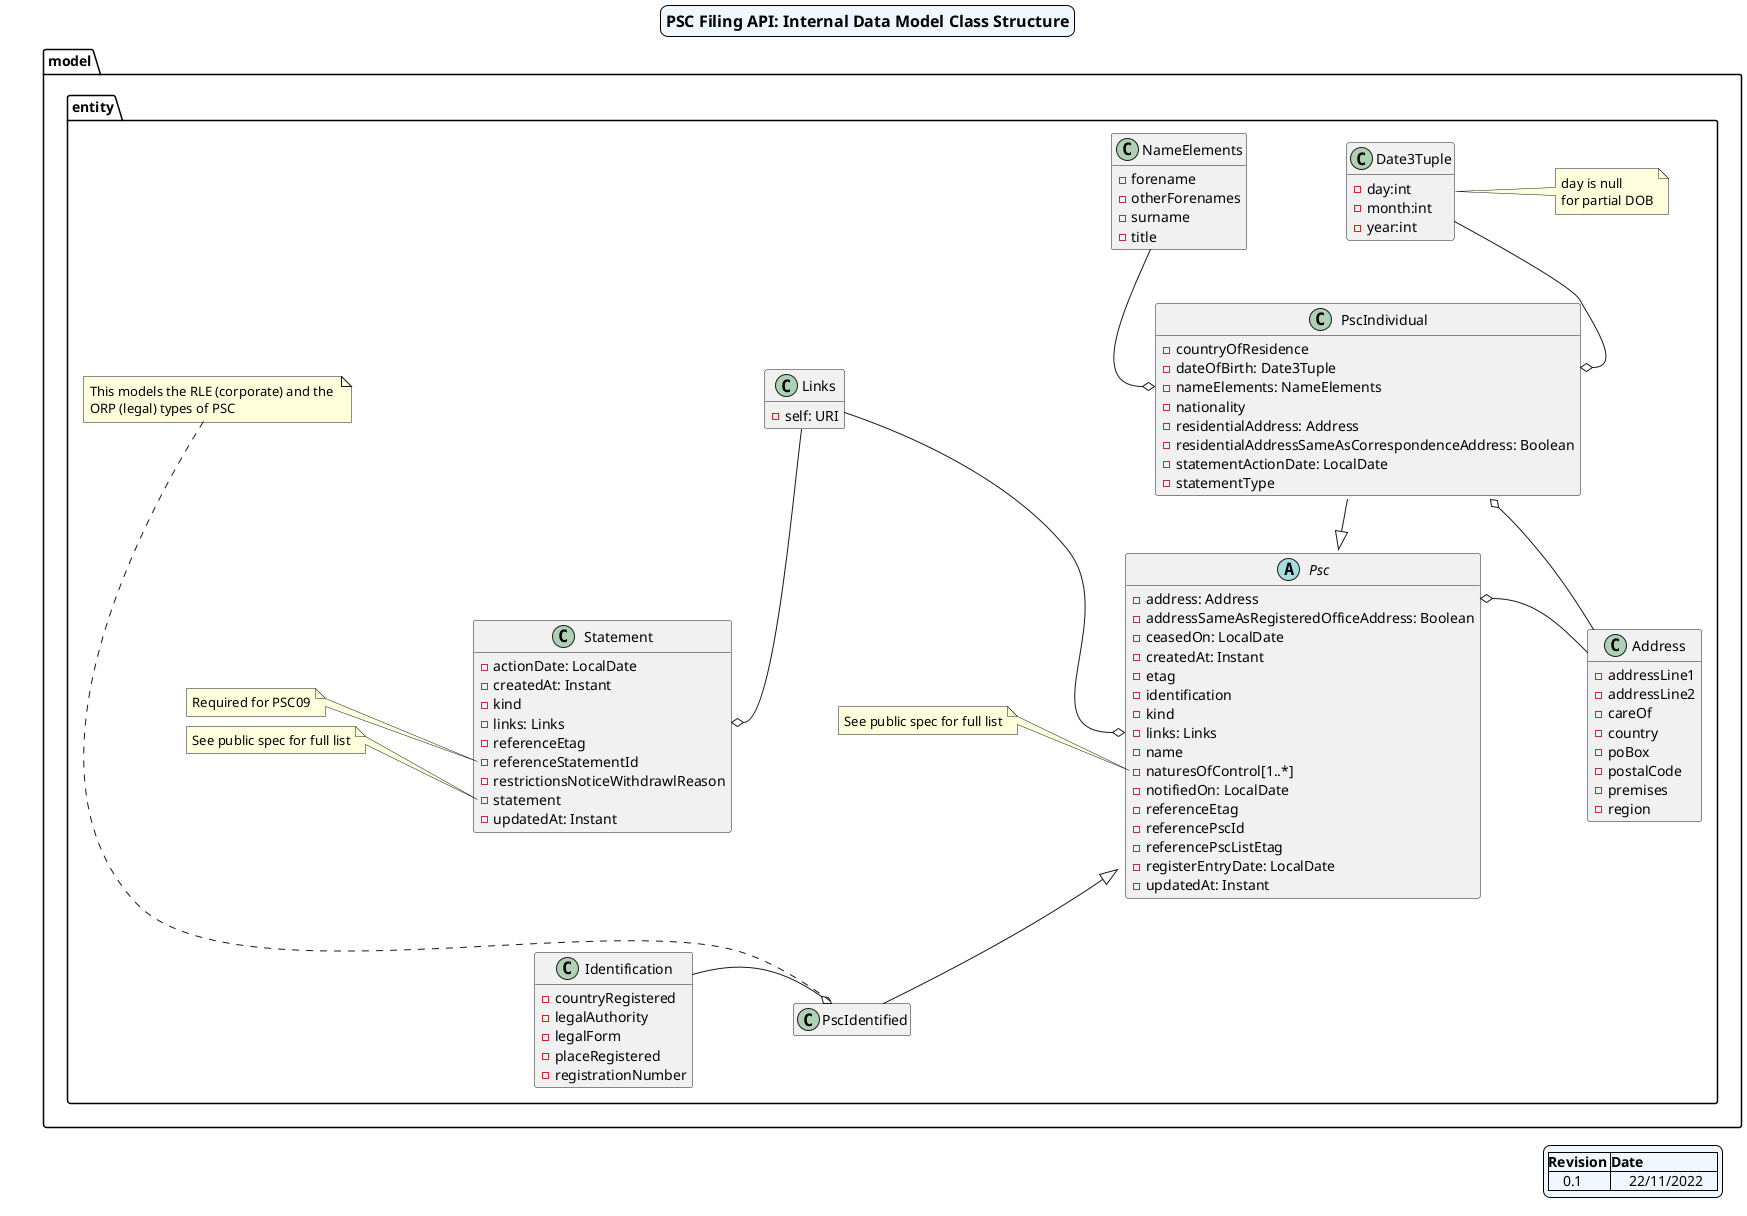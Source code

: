 @startuml
skinparam linetype poly
skinparam nodesep 100 /' horizontal separator '/
skinparam ranksep 50 /' vertical separator '/
skinparam titleBorderRoundCorner 15
skinparam titleBorderThickness 1
skinparam titleBorderColor black
skinparam titleBackgroundColor AliceBlue
skinparam groupInheritance 1
scale 1
hide empty members
'hide circle'
skinparam titleFontSize 16
skinparam legendBackgroundColor AliceBlue

title PSC Filing API: Internal Data Model Class Structure
legend right
|=Revision |=Date |
|    0.1    |     22/11/2022    |
end legend

    package "model" {

        package "entity" {

            class Address {
                -addressLine1
                -addressLine2
                -careOf
                -country
                -poBox
                -postalCode
                -premises
                -region
            }

            class Date3Tuple {
                -day:int
                -month:int
                -year:int
            }
            note right of Date3Tuple
               day is null
               for partial DOB
            end note

            class Identification {
                -countryRegistered
                -legalAuthority
                -legalForm
                -placeRegistered
                -registrationNumber
            }

            class NameElements {
                -forename
                -otherForenames
                -surname
                -title
            }

            class Links {
                -self: URI
            }

            abstract class Psc {
                -address: Address
                -addressSameAsRegisteredOfficeAddress: Boolean
                -ceasedOn: LocalDate
                -createdAt: Instant
                -etag
                -identification
                -kind
                -links: Links
                -name
                -naturesOfControl[1..*]
                -notifiedOn: LocalDate
                -referenceEtag
                -referencePscId
                -referencePscListEtag
                -registerEntryDate: LocalDate
                -updatedAt: Instant
            }

           note left of Psc::naturesOfControl
                See public spec for full list
            end note

            class PscIndividual {
                -countryOfResidence
                -dateOfBirth: Date3Tuple
                -nameElements: NameElements
                -nationality
                -residentialAddress: Address
                -residentialAddressSameAsCorrespondenceAddress: Boolean
                -statementActionDate: LocalDate
                -statementType
            }

            class PscIdentified {
            }
           note "This models the RLE (corporate) and the \nORP (legal) types of PSC" as Note1
           Note1 ... PscIdentified

            class Statement {
                -actionDate: LocalDate
                -createdAt: Instant
                -kind
                -links: Links
                -referenceEtag
                -referenceStatementId
                -restrictionsNoticeWithdrawlReason
                -statement
                -updatedAt: Instant
            }


          note left of Statement::referenceStatementId
                Required for PSC09
           end note

          note left of Statement::statement
                See public spec for full list
           end note

           Identification -[hidden] PscIdentified

/'            Date3Tuple -[hidden] Address
           Links -[hidden] Statement
            PscIndividual -[hidden] PscIdentified

            together {
                class PscIndividual
                class PscIdentified
            }

            together {
                class Address
                class Date3Tuple
                class Identification
                class NameElements
            }'/

            Psc::address o-l- Address
            PscIndividual::residential_address o-- Address
            PscIndividual::dateOfBirth o-u- Date3Tuple
            PscIdentified o-u- Identification
            Psc::links o-u- Links
            Statement::links o-u- Links
            PscIndividual::nameElements o-u- NameElements
            Psc <|-- PscIndividual
            Psc <|-- PscIdentified
        }
    }


@enduml